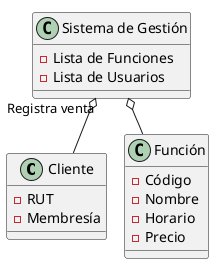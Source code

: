 @startuml
!pragma layout smetana

    class "Cliente" {
        - RUT
        - Membresía
    }

    class "Función" {
        - Código
        - Nombre
        - Horario
        - Precio
    }

    class "Sistema de Gestión" {
        - Lista de Funciones
        - Lista de Usuarios
    }

    "Sistema de Gestión" "Registra venta" o-- "Cliente"
    "Sistema de Gestión" o-- "Función"

@enduml